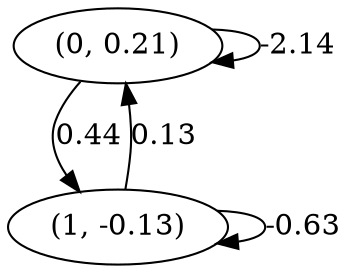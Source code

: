 digraph {
    0 [ label = "(0, 0.21)" ]
    1 [ label = "(1, -0.13)" ]
    0 -> 0 [ label = "-2.14" ]
    1 -> 1 [ label = "-0.63" ]
    1 -> 0 [ label = "0.13" ]
    0 -> 1 [ label = "0.44" ]
}

